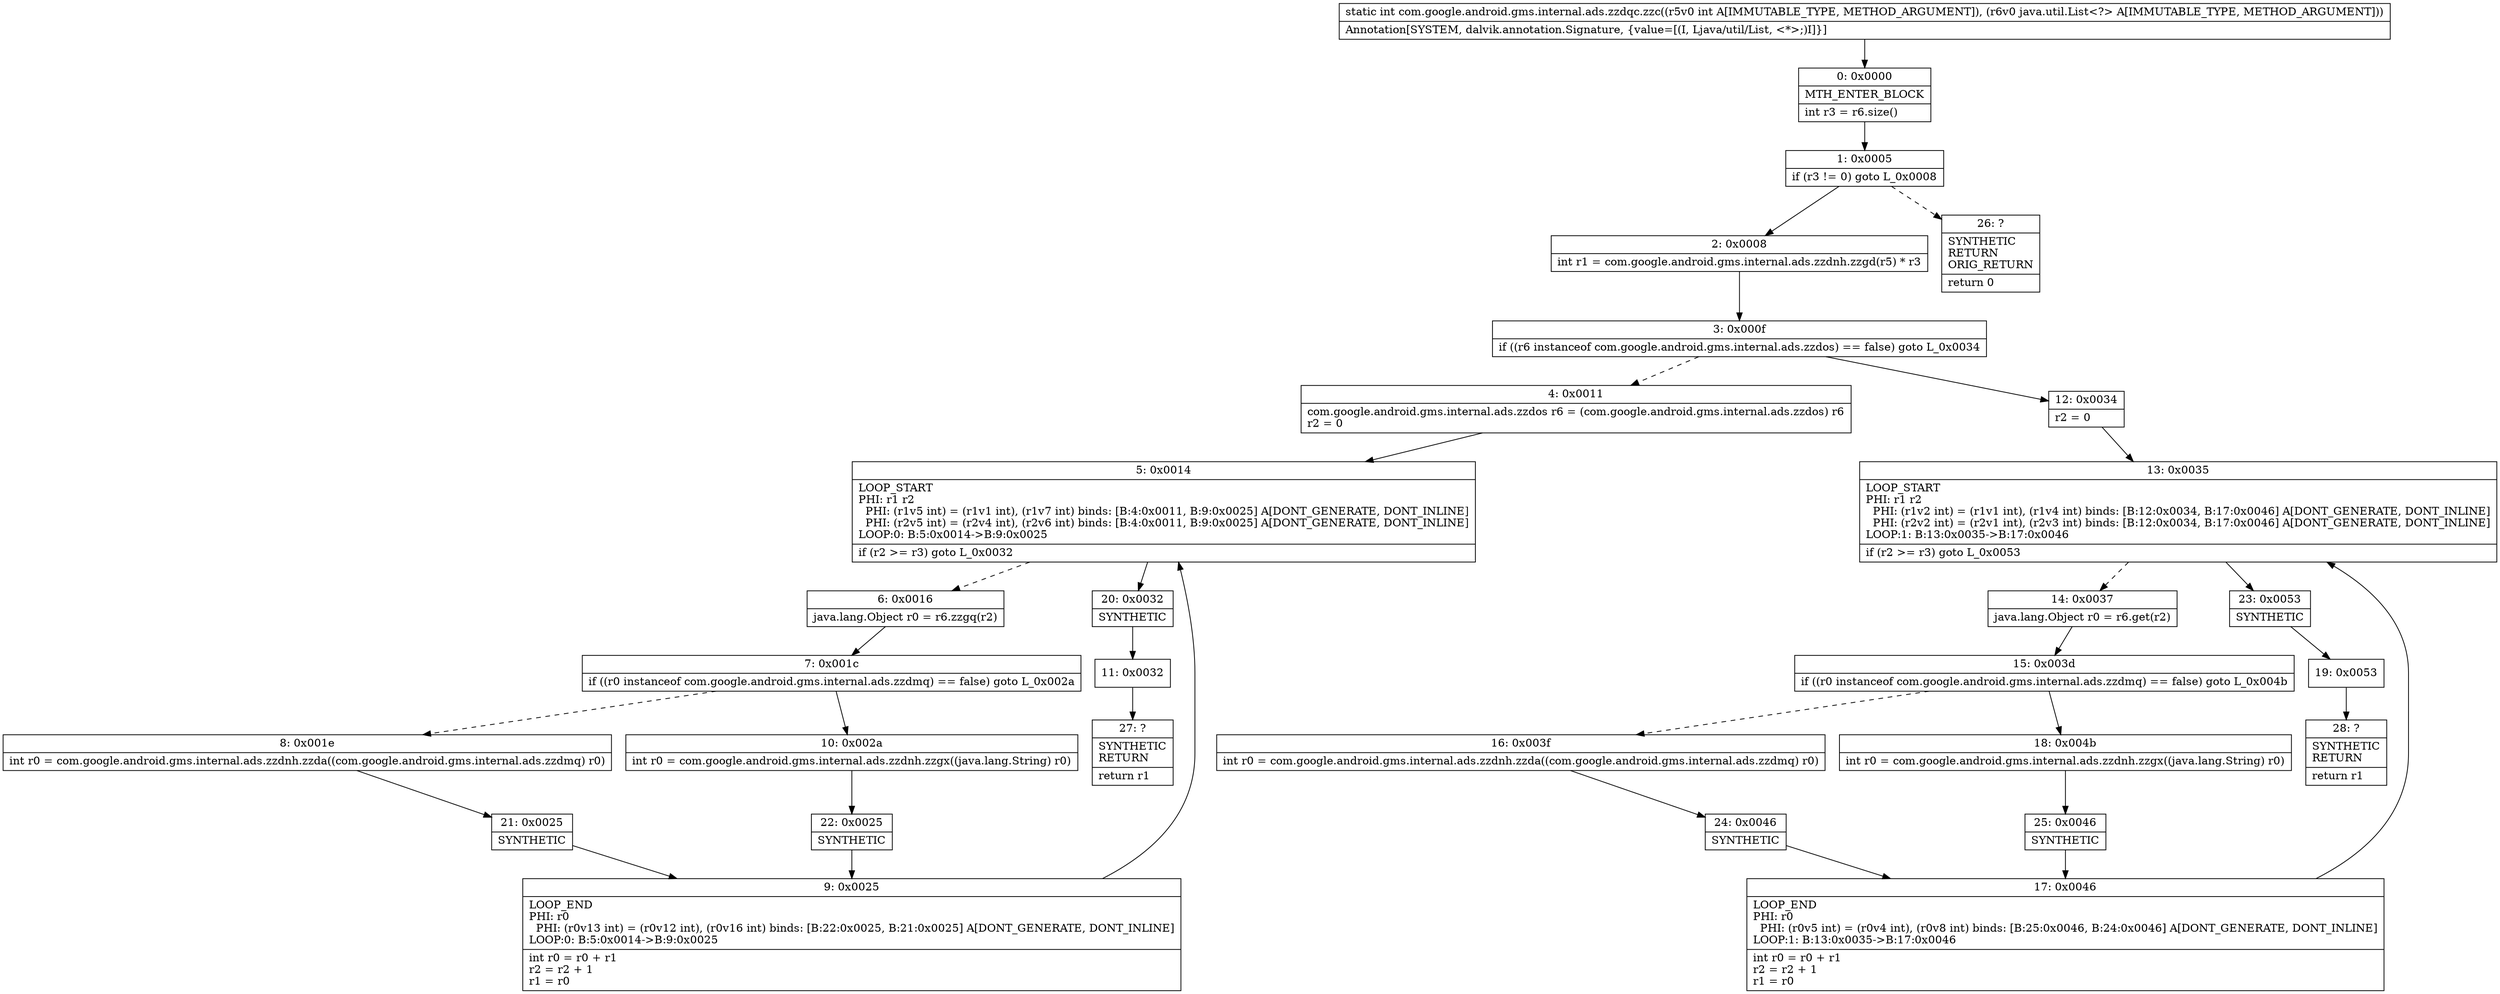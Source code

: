 digraph "CFG forcom.google.android.gms.internal.ads.zzdqc.zzc(ILjava\/util\/List;)I" {
Node_0 [shape=record,label="{0\:\ 0x0000|MTH_ENTER_BLOCK\l|int r3 = r6.size()\l}"];
Node_1 [shape=record,label="{1\:\ 0x0005|if (r3 != 0) goto L_0x0008\l}"];
Node_2 [shape=record,label="{2\:\ 0x0008|int r1 = com.google.android.gms.internal.ads.zzdnh.zzgd(r5) * r3\l}"];
Node_3 [shape=record,label="{3\:\ 0x000f|if ((r6 instanceof com.google.android.gms.internal.ads.zzdos) == false) goto L_0x0034\l}"];
Node_4 [shape=record,label="{4\:\ 0x0011|com.google.android.gms.internal.ads.zzdos r6 = (com.google.android.gms.internal.ads.zzdos) r6\lr2 = 0\l}"];
Node_5 [shape=record,label="{5\:\ 0x0014|LOOP_START\lPHI: r1 r2 \l  PHI: (r1v5 int) = (r1v1 int), (r1v7 int) binds: [B:4:0x0011, B:9:0x0025] A[DONT_GENERATE, DONT_INLINE]\l  PHI: (r2v5 int) = (r2v4 int), (r2v6 int) binds: [B:4:0x0011, B:9:0x0025] A[DONT_GENERATE, DONT_INLINE]\lLOOP:0: B:5:0x0014\-\>B:9:0x0025\l|if (r2 \>= r3) goto L_0x0032\l}"];
Node_6 [shape=record,label="{6\:\ 0x0016|java.lang.Object r0 = r6.zzgq(r2)\l}"];
Node_7 [shape=record,label="{7\:\ 0x001c|if ((r0 instanceof com.google.android.gms.internal.ads.zzdmq) == false) goto L_0x002a\l}"];
Node_8 [shape=record,label="{8\:\ 0x001e|int r0 = com.google.android.gms.internal.ads.zzdnh.zzda((com.google.android.gms.internal.ads.zzdmq) r0)\l}"];
Node_9 [shape=record,label="{9\:\ 0x0025|LOOP_END\lPHI: r0 \l  PHI: (r0v13 int) = (r0v12 int), (r0v16 int) binds: [B:22:0x0025, B:21:0x0025] A[DONT_GENERATE, DONT_INLINE]\lLOOP:0: B:5:0x0014\-\>B:9:0x0025\l|int r0 = r0 + r1\lr2 = r2 + 1\lr1 = r0\l}"];
Node_10 [shape=record,label="{10\:\ 0x002a|int r0 = com.google.android.gms.internal.ads.zzdnh.zzgx((java.lang.String) r0)\l}"];
Node_11 [shape=record,label="{11\:\ 0x0032}"];
Node_12 [shape=record,label="{12\:\ 0x0034|r2 = 0\l}"];
Node_13 [shape=record,label="{13\:\ 0x0035|LOOP_START\lPHI: r1 r2 \l  PHI: (r1v2 int) = (r1v1 int), (r1v4 int) binds: [B:12:0x0034, B:17:0x0046] A[DONT_GENERATE, DONT_INLINE]\l  PHI: (r2v2 int) = (r2v1 int), (r2v3 int) binds: [B:12:0x0034, B:17:0x0046] A[DONT_GENERATE, DONT_INLINE]\lLOOP:1: B:13:0x0035\-\>B:17:0x0046\l|if (r2 \>= r3) goto L_0x0053\l}"];
Node_14 [shape=record,label="{14\:\ 0x0037|java.lang.Object r0 = r6.get(r2)\l}"];
Node_15 [shape=record,label="{15\:\ 0x003d|if ((r0 instanceof com.google.android.gms.internal.ads.zzdmq) == false) goto L_0x004b\l}"];
Node_16 [shape=record,label="{16\:\ 0x003f|int r0 = com.google.android.gms.internal.ads.zzdnh.zzda((com.google.android.gms.internal.ads.zzdmq) r0)\l}"];
Node_17 [shape=record,label="{17\:\ 0x0046|LOOP_END\lPHI: r0 \l  PHI: (r0v5 int) = (r0v4 int), (r0v8 int) binds: [B:25:0x0046, B:24:0x0046] A[DONT_GENERATE, DONT_INLINE]\lLOOP:1: B:13:0x0035\-\>B:17:0x0046\l|int r0 = r0 + r1\lr2 = r2 + 1\lr1 = r0\l}"];
Node_18 [shape=record,label="{18\:\ 0x004b|int r0 = com.google.android.gms.internal.ads.zzdnh.zzgx((java.lang.String) r0)\l}"];
Node_19 [shape=record,label="{19\:\ 0x0053}"];
Node_20 [shape=record,label="{20\:\ 0x0032|SYNTHETIC\l}"];
Node_21 [shape=record,label="{21\:\ 0x0025|SYNTHETIC\l}"];
Node_22 [shape=record,label="{22\:\ 0x0025|SYNTHETIC\l}"];
Node_23 [shape=record,label="{23\:\ 0x0053|SYNTHETIC\l}"];
Node_24 [shape=record,label="{24\:\ 0x0046|SYNTHETIC\l}"];
Node_25 [shape=record,label="{25\:\ 0x0046|SYNTHETIC\l}"];
Node_26 [shape=record,label="{26\:\ ?|SYNTHETIC\lRETURN\lORIG_RETURN\l|return 0\l}"];
Node_27 [shape=record,label="{27\:\ ?|SYNTHETIC\lRETURN\l|return r1\l}"];
Node_28 [shape=record,label="{28\:\ ?|SYNTHETIC\lRETURN\l|return r1\l}"];
MethodNode[shape=record,label="{static int com.google.android.gms.internal.ads.zzdqc.zzc((r5v0 int A[IMMUTABLE_TYPE, METHOD_ARGUMENT]), (r6v0 java.util.List\<?\> A[IMMUTABLE_TYPE, METHOD_ARGUMENT]))  | Annotation[SYSTEM, dalvik.annotation.Signature, \{value=[(I, Ljava\/util\/List, \<*\>;)I]\}]\l}"];
MethodNode -> Node_0;
Node_0 -> Node_1;
Node_1 -> Node_2;
Node_1 -> Node_26[style=dashed];
Node_2 -> Node_3;
Node_3 -> Node_4[style=dashed];
Node_3 -> Node_12;
Node_4 -> Node_5;
Node_5 -> Node_6[style=dashed];
Node_5 -> Node_20;
Node_6 -> Node_7;
Node_7 -> Node_8[style=dashed];
Node_7 -> Node_10;
Node_8 -> Node_21;
Node_9 -> Node_5;
Node_10 -> Node_22;
Node_11 -> Node_27;
Node_12 -> Node_13;
Node_13 -> Node_14[style=dashed];
Node_13 -> Node_23;
Node_14 -> Node_15;
Node_15 -> Node_16[style=dashed];
Node_15 -> Node_18;
Node_16 -> Node_24;
Node_17 -> Node_13;
Node_18 -> Node_25;
Node_19 -> Node_28;
Node_20 -> Node_11;
Node_21 -> Node_9;
Node_22 -> Node_9;
Node_23 -> Node_19;
Node_24 -> Node_17;
Node_25 -> Node_17;
}

